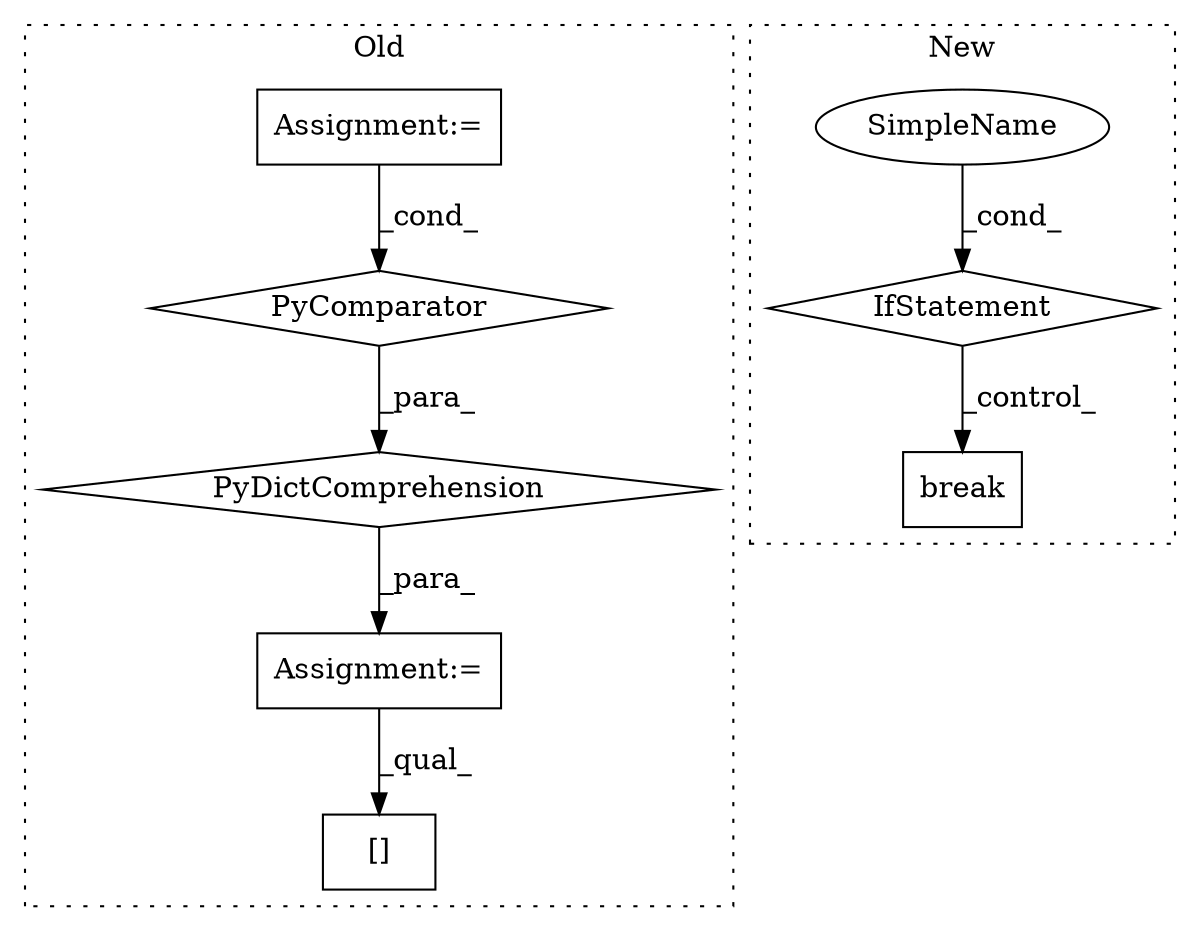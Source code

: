digraph G {
subgraph cluster0 {
1 [label="PyDictComprehension" a="110" s="3617" l="123" shape="diamond"];
4 [label="[]" a="2" s="4228,4244" l="15,1" shape="box"];
6 [label="Assignment:=" a="7" s="3603" l="14" shape="box"];
7 [label="PyComparator" a="113" s="3704" l="28" shape="diamond"];
8 [label="Assignment:=" a="7" s="3704" l="28" shape="box"];
label = "Old";
style="dotted";
}
subgraph cluster1 {
2 [label="break" a="10" s="3893" l="6" shape="box"];
3 [label="IfStatement" a="25" s="3339,3360" l="4,2" shape="diamond"];
5 [label="SimpleName" a="42" s="" l="" shape="ellipse"];
label = "New";
style="dotted";
}
1 -> 6 [label="_para_"];
3 -> 2 [label="_control_"];
5 -> 3 [label="_cond_"];
6 -> 4 [label="_qual_"];
7 -> 1 [label="_para_"];
8 -> 7 [label="_cond_"];
}